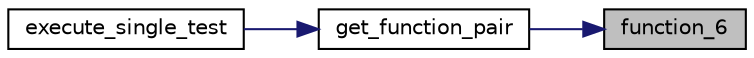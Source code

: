 digraph "function_6"
{
 // LATEX_PDF_SIZE
  edge [fontname="Helvetica",fontsize="10",labelfontname="Helvetica",labelfontsize="10"];
  node [fontname="Helvetica",fontsize="10",shape=record];
  rankdir="RL";
  Node1 [label="function_6",height=0.2,width=0.4,color="black", fillcolor="grey75", style="filled", fontcolor="black",tooltip=" "];
  Node1 -> Node2 [dir="back",color="midnightblue",fontsize="10",style="solid",fontname="Helvetica"];
  Node2 [label="get_function_pair",height=0.2,width=0.4,color="black", fillcolor="white", style="filled",URL="$test__functions_8h.html#ae82359c273cc9bb044a961bbce56f67b",tooltip=" "];
  Node2 -> Node3 [dir="back",color="midnightblue",fontsize="10",style="solid",fontname="Helvetica"];
  Node3 [label="execute_single_test",height=0.2,width=0.4,color="black", fillcolor="white", style="filled",URL="$check_8cpp.html#a15ae095adec08b08b0b78d509f4e457c",tooltip=" "];
}
